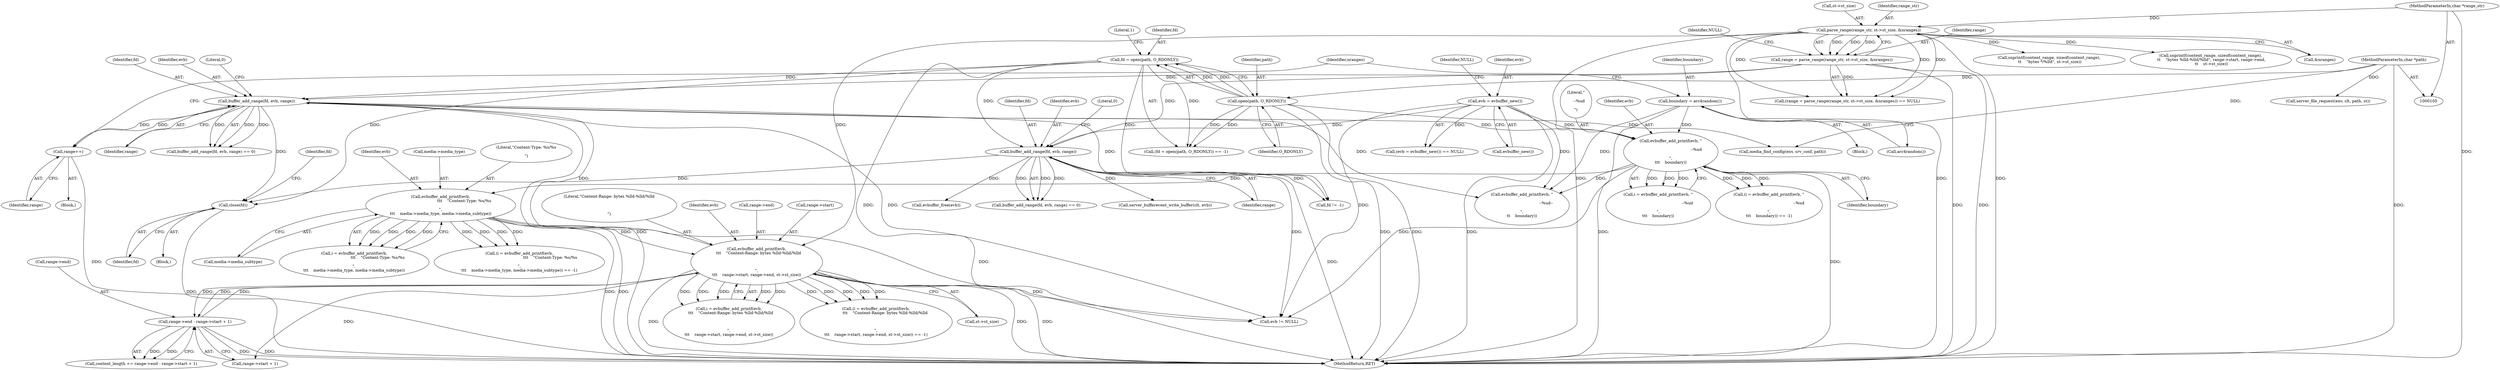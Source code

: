 digraph "0_src_142cfc82b932bc211218fbd7bdda8c7ce83f19df_1@API" {
"1000405" [label="(Call,close(fd))"];
"1000200" [label="(Call,fd = open(path, O_RDONLY))"];
"1000202" [label="(Call,open(path, O_RDONLY))"];
"1000108" [label="(MethodParameterIn,char *path)"];
"1000345" [label="(Call,buffer_add_range(fd, evb, range))"];
"1000325" [label="(Call,evbuffer_add_printf(evb,\n \t\t\t    \"Content-Range: bytes %lld-%lld/%lld\r\n\r\n\",\n\t\t\t    range->start, range->end, st->st_size))"];
"1000306" [label="(Call,evbuffer_add_printf(evb,\n\t\t\t    \"Content-Type: %s/%s\r\n\",\n\t\t\t    media->media_type, media->media_subtype))"];
"1000292" [label="(Call,evbuffer_add_printf(evb, \"\r\n--%ud\r\n\",\n\t\t\t    boundary))"];
"1000216" [label="(Call,evb = evbuffer_new())"];
"1000281" [label="(Call,boundary = arc4random())"];
"1000353" [label="(Call,range->end - range->start + 1)"];
"1000172" [label="(Call,parse_range(range_str, st->st_size, &nranges))"];
"1000110" [label="(MethodParameterIn,char *range_str)"];
"1000170" [label="(Call,range = parse_range(range_str, st->st_size, &nranges))"];
"1000362" [label="(Call,range++)"];
"1000270" [label="(Call,buffer_add_range(fd, evb, range))"];
"1000327" [label="(Literal,\"Content-Range: bytes %lld-%lld/%lld\r\n\r\n\")"];
"1000292" [label="(Call,evbuffer_add_printf(evb, \"\r\n--%ud\r\n\",\n\t\t\t    boundary))"];
"1000348" [label="(Identifier,range)"];
"1000325" [label="(Call,evbuffer_add_printf(evb,\n \t\t\t    \"Content-Range: bytes %lld-%lld/%lld\r\n\r\n\",\n\t\t\t    range->start, range->end, st->st_size))"];
"1000326" [label="(Identifier,evb)"];
"1000307" [label="(Identifier,evb)"];
"1000287" [label="(Block,)"];
"1000437" [label="(Call,server_bufferevent_write_buffer(clt, evb))"];
"1000349" [label="(Literal,0)"];
"1000345" [label="(Call,buffer_add_range(fd, evb, range))"];
"1000281" [label="(Call,boundary = arc4random())"];
"1000362" [label="(Call,range++)"];
"1000186" [label="(Call,snprintf(content_range, sizeof(content_range),\n \t\t    \"bytes */%lld\", st->st_size))"];
"1000334" [label="(Call,st->st_size)"];
"1000232" [label="(Call,snprintf(content_range, sizeof(content_range),\n \t\t    \"bytes %lld-%lld/%lld\", range->start, range->end,\n \t\t    st->st_size))"];
"1000177" [label="(Call,&nranges)"];
"1000294" [label="(Literal,\"\r\n--%ud\r\n\")"];
"1000273" [label="(Identifier,range)"];
"1000331" [label="(Call,range->end)"];
"1000270" [label="(Call,buffer_add_range(fd, evb, range))"];
"1000496" [label="(Call,evb != NULL)"];
"1000215" [label="(Call,(evb = evbuffer_new()) == NULL)"];
"1000206" [label="(Literal,1)"];
"1000303" [label="(Call,(i = evbuffer_add_printf(evb,\n\t\t\t    \"Content-Type: %s/%s\r\n\",\n\t\t\t    media->media_type, media->media_subtype)) == -1)"];
"1000111" [label="(Block,)"];
"1000502" [label="(Call,fd != -1)"];
"1000204" [label="(Identifier,O_RDONLY)"];
"1000295" [label="(Identifier,boundary)"];
"1000210" [label="(Call,media_find_config(env, srv_conf, path))"];
"1000323" [label="(Call,i = evbuffer_add_printf(evb,\n \t\t\t    \"Content-Range: bytes %lld-%lld/%lld\r\n\r\n\",\n\t\t\t    range->start, range->end, st->st_size))"];
"1000277" [label="(Block,)"];
"1000286" [label="(Identifier,nranges)"];
"1000169" [label="(Call,(range = parse_range(range_str, st->st_size, &nranges)) == NULL)"];
"1000110" [label="(MethodParameterIn,char *range_str)"];
"1000171" [label="(Identifier,range)"];
"1000353" [label="(Call,range->end - range->start + 1)"];
"1000406" [label="(Identifier,fd)"];
"1000219" [label="(Identifier,NULL)"];
"1000471" [label="(Call,evbuffer_free(evb))"];
"1000290" [label="(Call,i = evbuffer_add_printf(evb, \"\r\n--%ud\r\n\",\n\t\t\t    boundary))"];
"1000271" [label="(Identifier,fd)"];
"1000309" [label="(Call,media->media_type)"];
"1000108" [label="(MethodParameterIn,char *path)"];
"1000308" [label="(Literal,\"Content-Type: %s/%s\r\n\")"];
"1000203" [label="(Identifier,path)"];
"1000346" [label="(Identifier,fd)"];
"1000200" [label="(Call,fd = open(path, O_RDONLY))"];
"1000312" [label="(Call,media->media_subtype)"];
"1000289" [label="(Call,(i = evbuffer_add_printf(evb, \"\r\n--%ud\r\n\",\n\t\t\t    boundary)) == -1)"];
"1000216" [label="(Call,evb = evbuffer_new())"];
"1000351" [label="(Call,content_length += range->end - range->start + 1)"];
"1000354" [label="(Call,range->end)"];
"1000217" [label="(Identifier,evb)"];
"1000344" [label="(Call,buffer_add_range(fd, evb, range) == 0)"];
"1000293" [label="(Identifier,evb)"];
"1000304" [label="(Call,i = evbuffer_add_printf(evb,\n\t\t\t    \"Content-Type: %s/%s\r\n\",\n\t\t\t    media->media_type, media->media_subtype))"];
"1000163" [label="(Call,server_file_request(env, clt, path, st))"];
"1000322" [label="(Call,(i = evbuffer_add_printf(evb,\n \t\t\t    \"Content-Range: bytes %lld-%lld/%lld\r\n\r\n\",\n\t\t\t    range->start, range->end, st->st_size)) == -1)"];
"1000202" [label="(Call,open(path, O_RDONLY))"];
"1000282" [label="(Identifier,boundary)"];
"1000347" [label="(Identifier,evb)"];
"1000269" [label="(Call,buffer_add_range(fd, evb, range) == 0)"];
"1000201" [label="(Identifier,fd)"];
"1000272" [label="(Identifier,evb)"];
"1000179" [label="(Identifier,NULL)"];
"1000306" [label="(Call,evbuffer_add_printf(evb,\n\t\t\t    \"Content-Type: %s/%s\r\n\",\n\t\t\t    media->media_type, media->media_subtype))"];
"1000368" [label="(Call,evbuffer_add_printf(evb, \"\r\n--%ud--\r\n\",\n\t\t    boundary))"];
"1000408" [label="(Identifier,fd)"];
"1000283" [label="(Call,arc4random())"];
"1000170" [label="(Call,range = parse_range(range_str, st->st_size, &nranges))"];
"1000174" [label="(Call,st->st_size)"];
"1000274" [label="(Literal,0)"];
"1000357" [label="(Call,range->start + 1)"];
"1000218" [label="(Call,evbuffer_new())"];
"1000173" [label="(Identifier,range_str)"];
"1000328" [label="(Call,range->start)"];
"1000172" [label="(Call,parse_range(range_str, st->st_size, &nranges))"];
"1000405" [label="(Call,close(fd))"];
"1000199" [label="(Call,(fd = open(path, O_RDONLY)) == -1)"];
"1000363" [label="(Identifier,range)"];
"1000523" [label="(MethodReturn,RET)"];
"1000405" -> "1000111"  [label="AST: "];
"1000405" -> "1000406"  [label="CFG: "];
"1000406" -> "1000405"  [label="AST: "];
"1000408" -> "1000405"  [label="CFG: "];
"1000405" -> "1000523"  [label="DDG: "];
"1000200" -> "1000405"  [label="DDG: "];
"1000345" -> "1000405"  [label="DDG: "];
"1000270" -> "1000405"  [label="DDG: "];
"1000200" -> "1000199"  [label="AST: "];
"1000200" -> "1000202"  [label="CFG: "];
"1000201" -> "1000200"  [label="AST: "];
"1000202" -> "1000200"  [label="AST: "];
"1000206" -> "1000200"  [label="CFG: "];
"1000200" -> "1000523"  [label="DDG: "];
"1000200" -> "1000199"  [label="DDG: "];
"1000202" -> "1000200"  [label="DDG: "];
"1000202" -> "1000200"  [label="DDG: "];
"1000200" -> "1000270"  [label="DDG: "];
"1000200" -> "1000345"  [label="DDG: "];
"1000200" -> "1000502"  [label="DDG: "];
"1000202" -> "1000204"  [label="CFG: "];
"1000203" -> "1000202"  [label="AST: "];
"1000204" -> "1000202"  [label="AST: "];
"1000202" -> "1000523"  [label="DDG: "];
"1000202" -> "1000523"  [label="DDG: "];
"1000202" -> "1000199"  [label="DDG: "];
"1000202" -> "1000199"  [label="DDG: "];
"1000108" -> "1000202"  [label="DDG: "];
"1000202" -> "1000210"  [label="DDG: "];
"1000108" -> "1000105"  [label="AST: "];
"1000108" -> "1000523"  [label="DDG: "];
"1000108" -> "1000163"  [label="DDG: "];
"1000108" -> "1000210"  [label="DDG: "];
"1000345" -> "1000344"  [label="AST: "];
"1000345" -> "1000348"  [label="CFG: "];
"1000346" -> "1000345"  [label="AST: "];
"1000347" -> "1000345"  [label="AST: "];
"1000348" -> "1000345"  [label="AST: "];
"1000349" -> "1000345"  [label="CFG: "];
"1000345" -> "1000523"  [label="DDG: "];
"1000345" -> "1000292"  [label="DDG: "];
"1000345" -> "1000344"  [label="DDG: "];
"1000345" -> "1000344"  [label="DDG: "];
"1000345" -> "1000344"  [label="DDG: "];
"1000325" -> "1000345"  [label="DDG: "];
"1000170" -> "1000345"  [label="DDG: "];
"1000362" -> "1000345"  [label="DDG: "];
"1000345" -> "1000362"  [label="DDG: "];
"1000345" -> "1000368"  [label="DDG: "];
"1000345" -> "1000496"  [label="DDG: "];
"1000345" -> "1000502"  [label="DDG: "];
"1000325" -> "1000323"  [label="AST: "];
"1000325" -> "1000334"  [label="CFG: "];
"1000326" -> "1000325"  [label="AST: "];
"1000327" -> "1000325"  [label="AST: "];
"1000328" -> "1000325"  [label="AST: "];
"1000331" -> "1000325"  [label="AST: "];
"1000334" -> "1000325"  [label="AST: "];
"1000323" -> "1000325"  [label="CFG: "];
"1000325" -> "1000523"  [label="DDG: "];
"1000325" -> "1000523"  [label="DDG: "];
"1000325" -> "1000523"  [label="DDG: "];
"1000325" -> "1000322"  [label="DDG: "];
"1000325" -> "1000322"  [label="DDG: "];
"1000325" -> "1000322"  [label="DDG: "];
"1000325" -> "1000322"  [label="DDG: "];
"1000325" -> "1000322"  [label="DDG: "];
"1000325" -> "1000323"  [label="DDG: "];
"1000325" -> "1000323"  [label="DDG: "];
"1000325" -> "1000323"  [label="DDG: "];
"1000325" -> "1000323"  [label="DDG: "];
"1000325" -> "1000323"  [label="DDG: "];
"1000306" -> "1000325"  [label="DDG: "];
"1000353" -> "1000325"  [label="DDG: "];
"1000172" -> "1000325"  [label="DDG: "];
"1000325" -> "1000353"  [label="DDG: "];
"1000325" -> "1000353"  [label="DDG: "];
"1000325" -> "1000357"  [label="DDG: "];
"1000325" -> "1000496"  [label="DDG: "];
"1000306" -> "1000304"  [label="AST: "];
"1000306" -> "1000312"  [label="CFG: "];
"1000307" -> "1000306"  [label="AST: "];
"1000308" -> "1000306"  [label="AST: "];
"1000309" -> "1000306"  [label="AST: "];
"1000312" -> "1000306"  [label="AST: "];
"1000304" -> "1000306"  [label="CFG: "];
"1000306" -> "1000523"  [label="DDG: "];
"1000306" -> "1000523"  [label="DDG: "];
"1000306" -> "1000303"  [label="DDG: "];
"1000306" -> "1000303"  [label="DDG: "];
"1000306" -> "1000303"  [label="DDG: "];
"1000306" -> "1000303"  [label="DDG: "];
"1000306" -> "1000304"  [label="DDG: "];
"1000306" -> "1000304"  [label="DDG: "];
"1000306" -> "1000304"  [label="DDG: "];
"1000306" -> "1000304"  [label="DDG: "];
"1000292" -> "1000306"  [label="DDG: "];
"1000306" -> "1000496"  [label="DDG: "];
"1000292" -> "1000290"  [label="AST: "];
"1000292" -> "1000295"  [label="CFG: "];
"1000293" -> "1000292"  [label="AST: "];
"1000294" -> "1000292"  [label="AST: "];
"1000295" -> "1000292"  [label="AST: "];
"1000290" -> "1000292"  [label="CFG: "];
"1000292" -> "1000523"  [label="DDG: "];
"1000292" -> "1000289"  [label="DDG: "];
"1000292" -> "1000289"  [label="DDG: "];
"1000292" -> "1000289"  [label="DDG: "];
"1000292" -> "1000290"  [label="DDG: "];
"1000292" -> "1000290"  [label="DDG: "];
"1000292" -> "1000290"  [label="DDG: "];
"1000216" -> "1000292"  [label="DDG: "];
"1000281" -> "1000292"  [label="DDG: "];
"1000292" -> "1000368"  [label="DDG: "];
"1000292" -> "1000496"  [label="DDG: "];
"1000216" -> "1000215"  [label="AST: "];
"1000216" -> "1000218"  [label="CFG: "];
"1000217" -> "1000216"  [label="AST: "];
"1000218" -> "1000216"  [label="AST: "];
"1000219" -> "1000216"  [label="CFG: "];
"1000216" -> "1000523"  [label="DDG: "];
"1000216" -> "1000215"  [label="DDG: "];
"1000216" -> "1000270"  [label="DDG: "];
"1000216" -> "1000368"  [label="DDG: "];
"1000216" -> "1000496"  [label="DDG: "];
"1000281" -> "1000277"  [label="AST: "];
"1000281" -> "1000283"  [label="CFG: "];
"1000282" -> "1000281"  [label="AST: "];
"1000283" -> "1000281"  [label="AST: "];
"1000286" -> "1000281"  [label="CFG: "];
"1000281" -> "1000523"  [label="DDG: "];
"1000281" -> "1000368"  [label="DDG: "];
"1000353" -> "1000351"  [label="AST: "];
"1000353" -> "1000357"  [label="CFG: "];
"1000354" -> "1000353"  [label="AST: "];
"1000357" -> "1000353"  [label="AST: "];
"1000351" -> "1000353"  [label="CFG: "];
"1000353" -> "1000523"  [label="DDG: "];
"1000353" -> "1000523"  [label="DDG: "];
"1000353" -> "1000351"  [label="DDG: "];
"1000353" -> "1000351"  [label="DDG: "];
"1000172" -> "1000170"  [label="AST: "];
"1000172" -> "1000177"  [label="CFG: "];
"1000173" -> "1000172"  [label="AST: "];
"1000174" -> "1000172"  [label="AST: "];
"1000177" -> "1000172"  [label="AST: "];
"1000170" -> "1000172"  [label="CFG: "];
"1000172" -> "1000523"  [label="DDG: "];
"1000172" -> "1000523"  [label="DDG: "];
"1000172" -> "1000523"  [label="DDG: "];
"1000172" -> "1000169"  [label="DDG: "];
"1000172" -> "1000169"  [label="DDG: "];
"1000172" -> "1000169"  [label="DDG: "];
"1000172" -> "1000170"  [label="DDG: "];
"1000172" -> "1000170"  [label="DDG: "];
"1000172" -> "1000170"  [label="DDG: "];
"1000110" -> "1000172"  [label="DDG: "];
"1000172" -> "1000186"  [label="DDG: "];
"1000172" -> "1000232"  [label="DDG: "];
"1000110" -> "1000105"  [label="AST: "];
"1000110" -> "1000523"  [label="DDG: "];
"1000170" -> "1000169"  [label="AST: "];
"1000171" -> "1000170"  [label="AST: "];
"1000179" -> "1000170"  [label="CFG: "];
"1000170" -> "1000523"  [label="DDG: "];
"1000170" -> "1000523"  [label="DDG: "];
"1000170" -> "1000169"  [label="DDG: "];
"1000170" -> "1000270"  [label="DDG: "];
"1000362" -> "1000287"  [label="AST: "];
"1000362" -> "1000363"  [label="CFG: "];
"1000363" -> "1000362"  [label="AST: "];
"1000286" -> "1000362"  [label="CFG: "];
"1000362" -> "1000523"  [label="DDG: "];
"1000270" -> "1000269"  [label="AST: "];
"1000270" -> "1000273"  [label="CFG: "];
"1000271" -> "1000270"  [label="AST: "];
"1000272" -> "1000270"  [label="AST: "];
"1000273" -> "1000270"  [label="AST: "];
"1000274" -> "1000270"  [label="CFG: "];
"1000270" -> "1000523"  [label="DDG: "];
"1000270" -> "1000269"  [label="DDG: "];
"1000270" -> "1000269"  [label="DDG: "];
"1000270" -> "1000269"  [label="DDG: "];
"1000270" -> "1000437"  [label="DDG: "];
"1000270" -> "1000471"  [label="DDG: "];
"1000270" -> "1000496"  [label="DDG: "];
"1000270" -> "1000502"  [label="DDG: "];
}
